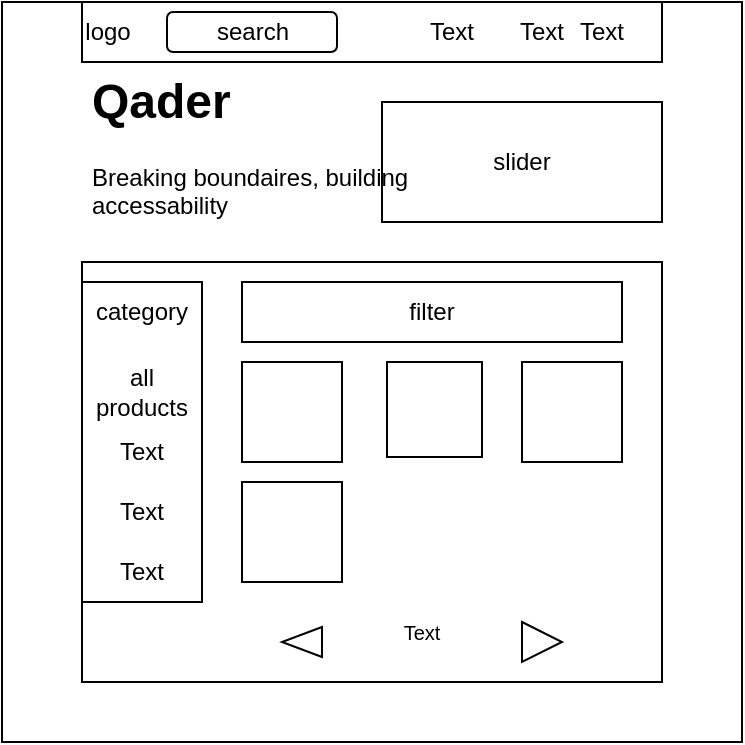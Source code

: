 <mxfile>
    <diagram id="fuQCR-meew_XbIHblM13" name="Page-1">
        <mxGraphModel dx="763" dy="344" grid="1" gridSize="10" guides="1" tooltips="1" connect="1" arrows="1" fold="1" page="1" pageScale="1" pageWidth="850" pageHeight="1100" math="0" shadow="0">
            <root>
                <mxCell id="0"/>
                <mxCell id="1" parent="0"/>
                <mxCell id="2" value="" style="whiteSpace=wrap;html=1;aspect=fixed;" parent="1" vertex="1">
                    <mxGeometry x="240" width="370" height="370" as="geometry"/>
                </mxCell>
                <mxCell id="3" value="" style="rounded=0;whiteSpace=wrap;html=1;" parent="1" vertex="1">
                    <mxGeometry x="280" width="290" height="30" as="geometry"/>
                </mxCell>
                <mxCell id="5" value="" style="rounded=0;whiteSpace=wrap;html=1;" parent="1" vertex="1">
                    <mxGeometry x="280" y="130" width="290" height="210" as="geometry"/>
                </mxCell>
                <mxCell id="6" value="slider" style="rounded=0;whiteSpace=wrap;html=1;" parent="1" vertex="1">
                    <mxGeometry x="430" y="50" width="140" height="60" as="geometry"/>
                </mxCell>
                <mxCell id="8" value="" style="rounded=0;whiteSpace=wrap;html=1;" parent="1" vertex="1">
                    <mxGeometry x="280" y="140" width="60" height="160" as="geometry"/>
                </mxCell>
                <mxCell id="9" value="category" style="text;html=1;strokeColor=none;fillColor=none;align=center;verticalAlign=middle;whiteSpace=wrap;rounded=0;" parent="1" vertex="1">
                    <mxGeometry x="280" y="140" width="60" height="30" as="geometry"/>
                </mxCell>
                <mxCell id="10" value="all products" style="text;html=1;strokeColor=none;fillColor=none;align=center;verticalAlign=middle;whiteSpace=wrap;rounded=0;" parent="1" vertex="1">
                    <mxGeometry x="280" y="180" width="60" height="30" as="geometry"/>
                </mxCell>
                <mxCell id="11" value="Text" style="text;html=1;strokeColor=none;fillColor=none;align=center;verticalAlign=middle;whiteSpace=wrap;rounded=0;" parent="1" vertex="1">
                    <mxGeometry x="280" y="210" width="60" height="30" as="geometry"/>
                </mxCell>
                <mxCell id="12" value="Text" style="text;html=1;strokeColor=none;fillColor=none;align=center;verticalAlign=middle;whiteSpace=wrap;rounded=0;" parent="1" vertex="1">
                    <mxGeometry x="280" y="240" width="60" height="30" as="geometry"/>
                </mxCell>
                <mxCell id="13" value="Text" style="text;html=1;strokeColor=none;fillColor=none;align=center;verticalAlign=middle;whiteSpace=wrap;rounded=0;" parent="1" vertex="1">
                    <mxGeometry x="280" y="270" width="60" height="30" as="geometry"/>
                </mxCell>
                <mxCell id="14" value="filter" style="rounded=0;whiteSpace=wrap;html=1;" parent="1" vertex="1">
                    <mxGeometry x="360" y="140" width="190" height="30" as="geometry"/>
                </mxCell>
                <mxCell id="16" value="Text" style="text;html=1;strokeColor=none;fillColor=none;align=center;verticalAlign=middle;whiteSpace=wrap;rounded=0;" parent="1" vertex="1">
                    <mxGeometry x="480" width="60" height="30" as="geometry"/>
                </mxCell>
                <mxCell id="17" value="Text" style="text;html=1;strokeColor=none;fillColor=none;align=center;verticalAlign=middle;whiteSpace=wrap;rounded=0;" parent="1" vertex="1">
                    <mxGeometry x="510" width="60" height="30" as="geometry"/>
                </mxCell>
                <mxCell id="18" value="Text" style="text;html=1;strokeColor=none;fillColor=none;align=center;verticalAlign=middle;whiteSpace=wrap;rounded=0;" parent="1" vertex="1">
                    <mxGeometry x="440" width="50" height="30" as="geometry"/>
                </mxCell>
                <mxCell id="20" value="&lt;h1&gt;Qader&lt;/h1&gt;&lt;p&gt;Breaking boundaires, building accessability&lt;/p&gt;" style="text;html=1;strokeColor=none;fillColor=none;spacing=5;spacingTop=-20;whiteSpace=wrap;overflow=hidden;rounded=0;" parent="1" vertex="1">
                    <mxGeometry x="280" y="30" width="170" height="90" as="geometry"/>
                </mxCell>
                <mxCell id="21" value="" style="whiteSpace=wrap;html=1;aspect=fixed;fontSize=10;" parent="1" vertex="1">
                    <mxGeometry x="360" y="240" width="50" height="50" as="geometry"/>
                </mxCell>
                <mxCell id="22" value="" style="whiteSpace=wrap;html=1;aspect=fixed;fontSize=10;" parent="1" vertex="1">
                    <mxGeometry x="500" y="180" width="50" height="50" as="geometry"/>
                </mxCell>
                <mxCell id="23" value="" style="whiteSpace=wrap;html=1;aspect=fixed;fontSize=10;" parent="1" vertex="1">
                    <mxGeometry x="432.5" y="180" width="47.5" height="47.5" as="geometry"/>
                </mxCell>
                <mxCell id="24" value="" style="whiteSpace=wrap;html=1;aspect=fixed;fontSize=10;" parent="1" vertex="1">
                    <mxGeometry x="360" y="180" width="50" height="50" as="geometry"/>
                </mxCell>
                <mxCell id="26" value="" style="triangle;whiteSpace=wrap;html=1;fontSize=10;" parent="1" vertex="1">
                    <mxGeometry x="500" y="310" width="20" height="20" as="geometry"/>
                </mxCell>
                <mxCell id="27" value="" style="triangle;whiteSpace=wrap;html=1;fontSize=10;rotation=-180;" parent="1" vertex="1">
                    <mxGeometry x="380" y="312.5" width="20" height="15" as="geometry"/>
                </mxCell>
                <mxCell id="30" value="Text" style="text;html=1;strokeColor=none;fillColor=none;align=center;verticalAlign=middle;whiteSpace=wrap;rounded=0;fontSize=10;" parent="1" vertex="1">
                    <mxGeometry x="420" y="300" width="60" height="30" as="geometry"/>
                </mxCell>
                <mxCell id="32" value="search" style="rounded=1;whiteSpace=wrap;html=1;" vertex="1" parent="1">
                    <mxGeometry x="322.5" y="5" width="85" height="20" as="geometry"/>
                </mxCell>
                <mxCell id="33" value="logo" style="text;html=1;strokeColor=none;fillColor=none;align=center;verticalAlign=middle;whiteSpace=wrap;rounded=0;" vertex="1" parent="1">
                    <mxGeometry x="262.5" width="60" height="30" as="geometry"/>
                </mxCell>
            </root>
        </mxGraphModel>
    </diagram>
</mxfile>